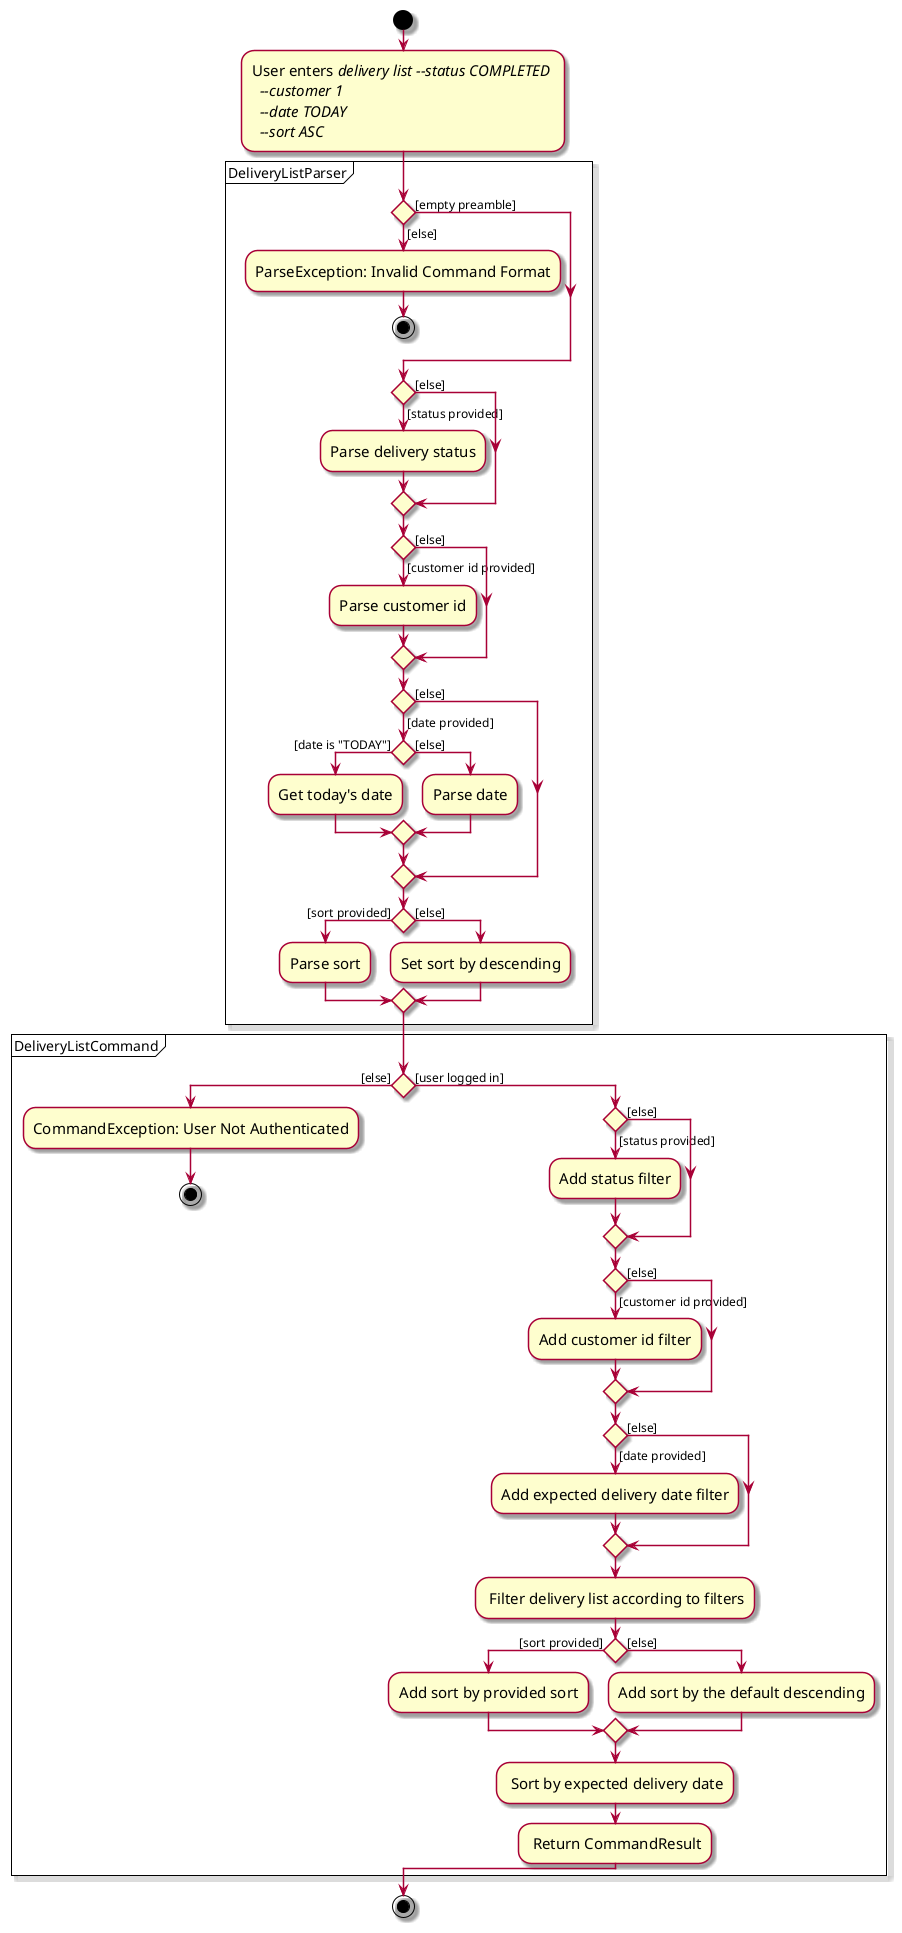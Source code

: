 @startuml
skin rose
skinparam ActivityFontSize 15
skinparam ArrowFontSize 12

!pragma useVerticalIf on
start
:User enters <i>delivery list --status COMPLETED \n <i> --customer 1</i> \n <i> --date TODAY </i> \n <i> --sort ASC </i>;
partition DeliveryListParser {
    if () then ([else])
        :ParseException: Invalid Command Format;
        stop
        else ([empty preamble])
        endif

       if () then ([status provided])
           :Parse delivery status;
       else ([else])
       endif

       if () then ([customer id provided])
           :Parse customer id;

       else ([else])
       endif

       if () then ([date provided])

           if () then ([date is "TODAY"])
               :Get today's date;

           else ([else])
            :Parse date;
           endif

       else ([else])
        endif

          if () then ([sort provided])
                   :Parse sort;

               else ([else])
               :Set sort by descending;
               endif

}

partition DeliveryListCommand {
    if () then ([else])
        :CommandException: User Not Authenticated;
        stop
    else ([user logged in])

    if () then ([status provided])
        :Add status filter;
    else ([else])
    endif

    if () then ([customer id provided])
        :Add customer id filter;
    else ([else])
    endif

    if () then ([date provided])
        :Add expected delivery date filter;
    else ([else])
    endif
        : Filter delivery list according to filters;
     if () then ([sort provided])
            :Add sort by provided sort;
        else ([else])
        :Add sort by the default descending;
        endif
        : Sort by expected delivery date;
        : Return CommandResult;
    endif

}

stop

@enduml
